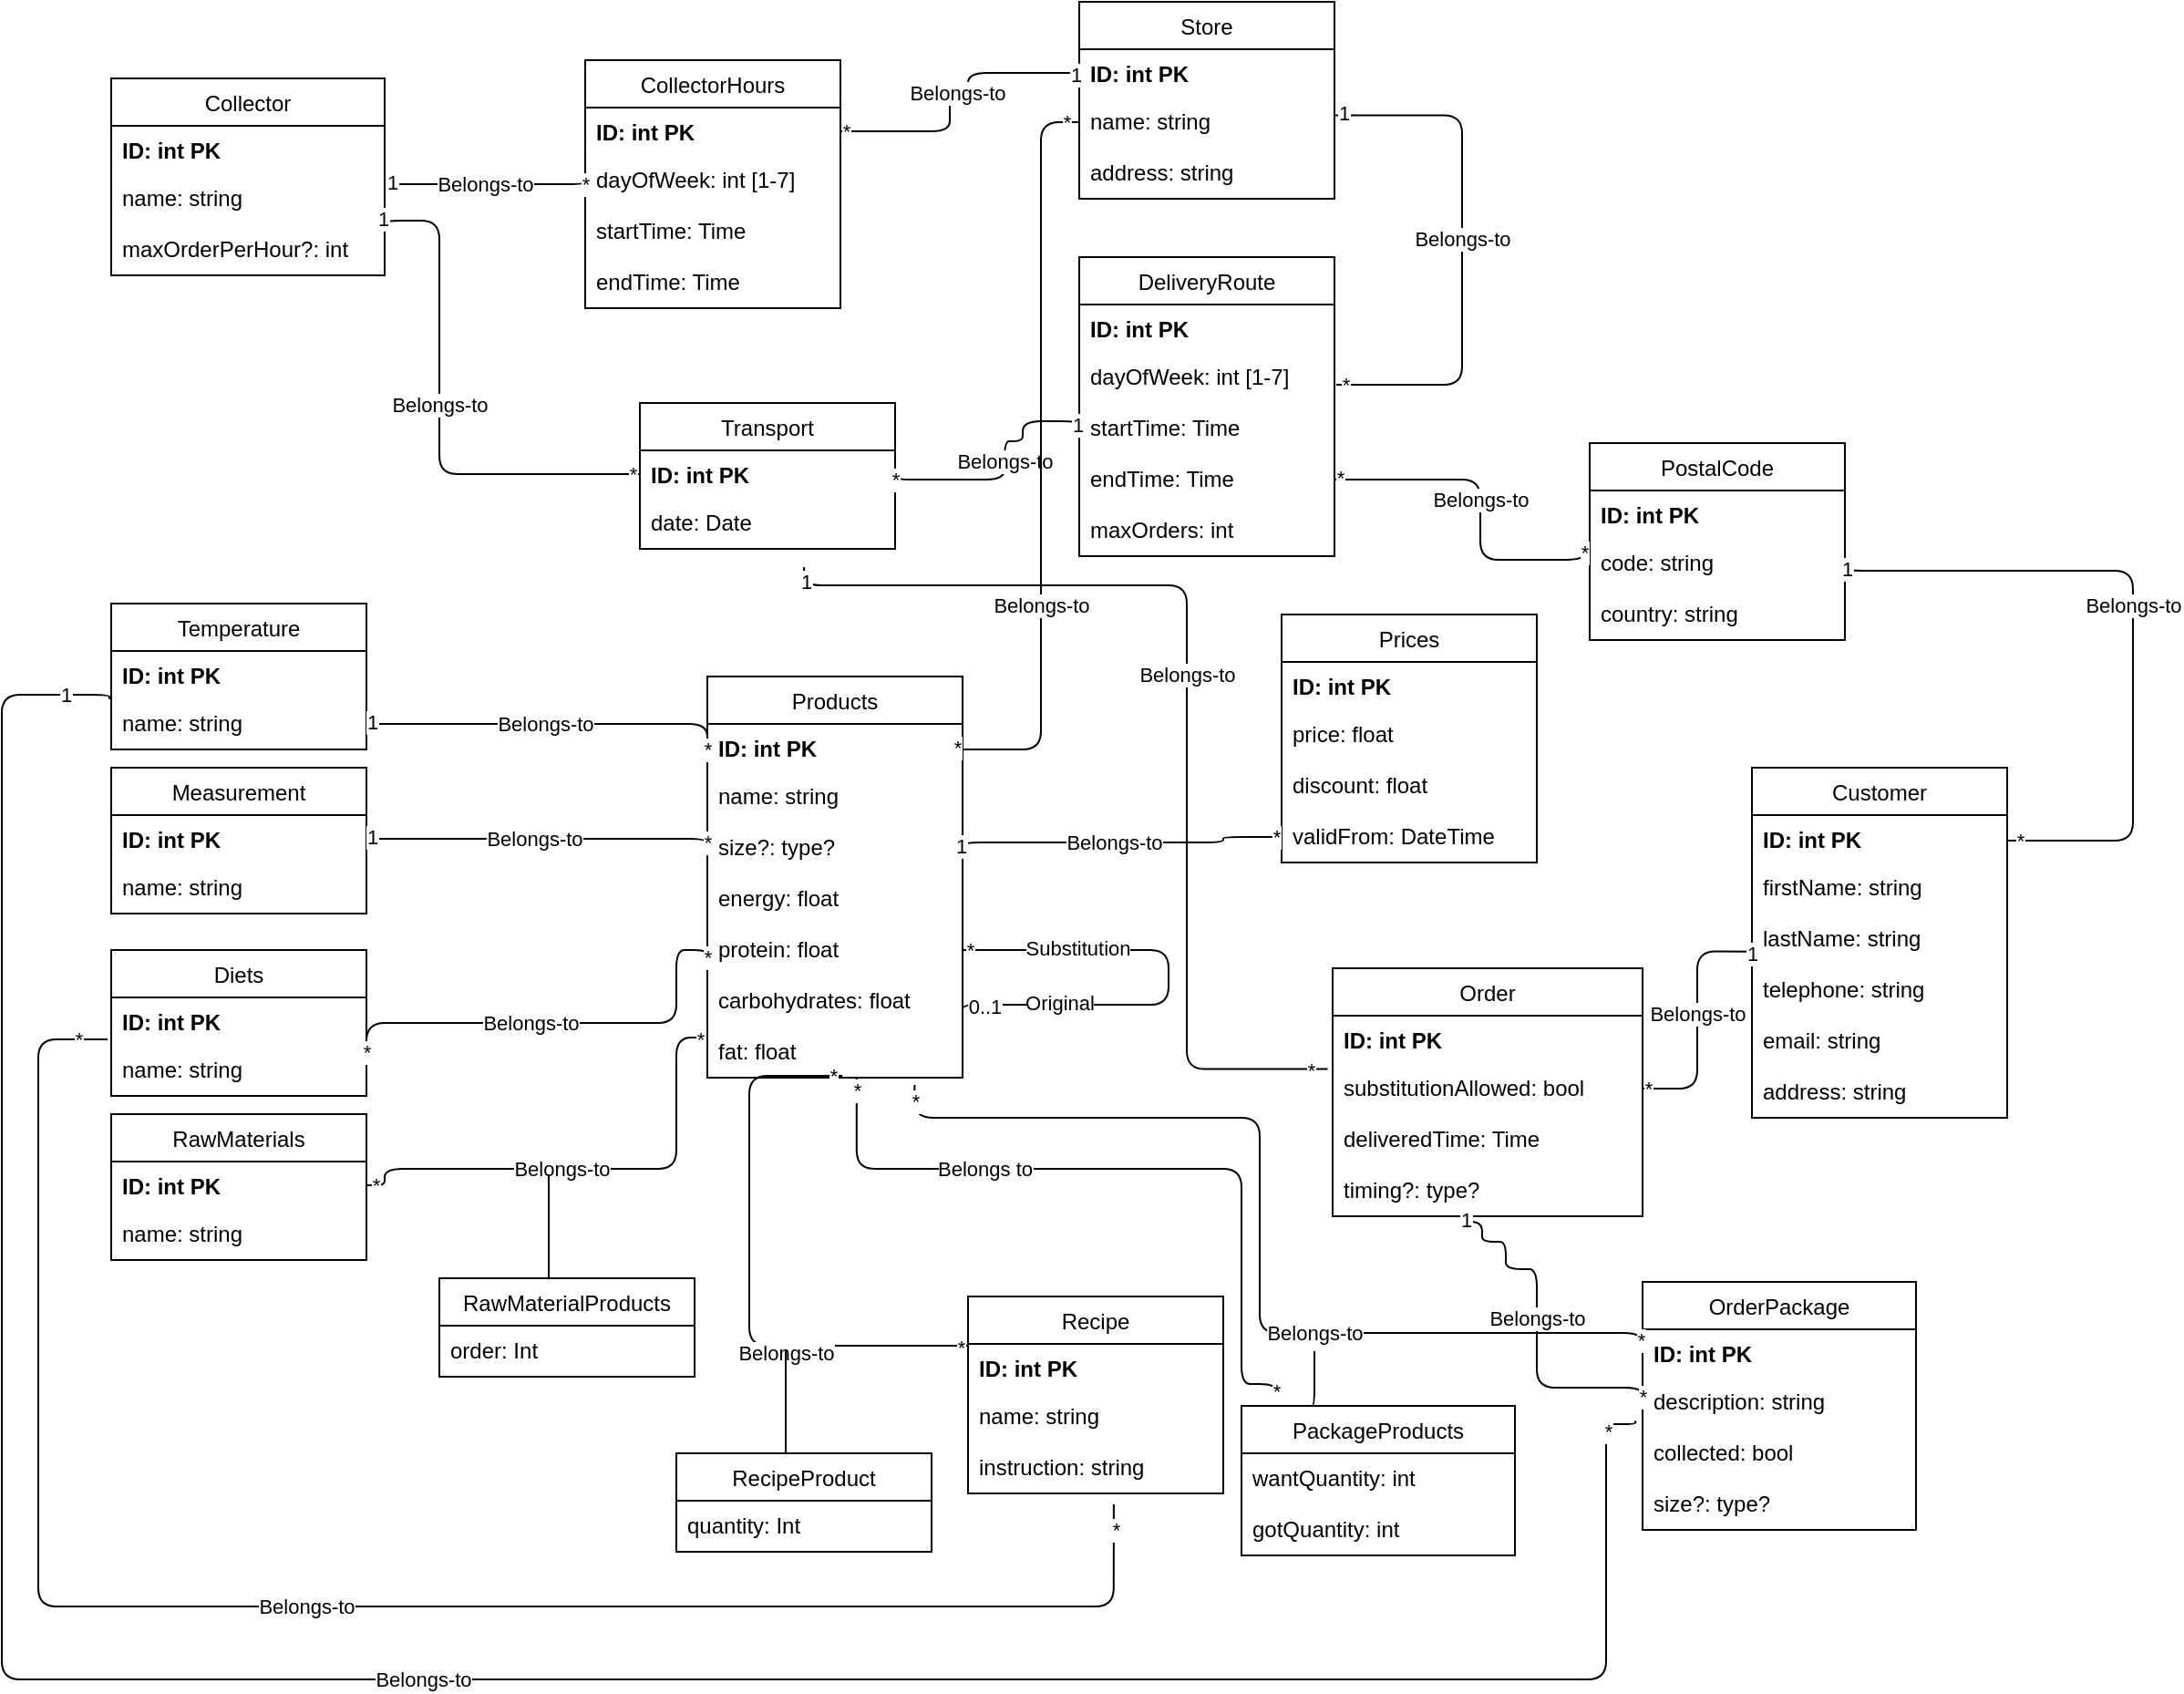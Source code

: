 <mxfile version="14.4.9" type="github">
  <diagram name="Page-1" id="c4acf3e9-155e-7222-9cf6-157b1a14988f">
    <mxGraphModel dx="1590" dy="804" grid="1" gridSize="10" guides="1" tooltips="1" connect="1" arrows="1" fold="1" page="1" pageScale="1" pageWidth="850" pageHeight="1100" background="#ffffff" math="0" shadow="0">
      <root>
        <mxCell id="0" />
        <mxCell id="1" parent="0" />
        <mxCell id="CEjb-kwAFe80SzSRYqjY-2" value="Store" style="swimlane;fontStyle=0;childLayout=stackLayout;horizontal=1;startSize=26;fillColor=none;horizontalStack=0;resizeParent=1;resizeParentMax=0;resizeLast=0;collapsible=1;marginBottom=0;" parent="1" vertex="1">
          <mxGeometry x="611" y="400" width="140" height="108" as="geometry" />
        </mxCell>
        <mxCell id="CEjb-kwAFe80SzSRYqjY-3" value="ID: int PK" style="text;strokeColor=none;fillColor=none;align=left;verticalAlign=top;spacingLeft=4;spacingRight=4;overflow=hidden;rotatable=0;points=[[0,0.5],[1,0.5]];portConstraint=eastwest;fontStyle=1" parent="CEjb-kwAFe80SzSRYqjY-2" vertex="1">
          <mxGeometry y="26" width="140" height="26" as="geometry" />
        </mxCell>
        <mxCell id="CEjb-kwAFe80SzSRYqjY-5" value="name: string" style="text;strokeColor=none;fillColor=none;align=left;verticalAlign=top;spacingLeft=4;spacingRight=4;overflow=hidden;rotatable=0;points=[[0,0.5],[1,0.5]];portConstraint=eastwest;" parent="CEjb-kwAFe80SzSRYqjY-2" vertex="1">
          <mxGeometry y="52" width="140" height="28" as="geometry" />
        </mxCell>
        <mxCell id="CEjb-kwAFe80SzSRYqjY-7" value="address: string" style="text;strokeColor=none;fillColor=none;align=left;verticalAlign=top;spacingLeft=4;spacingRight=4;overflow=hidden;rotatable=0;points=[[0,0.5],[1,0.5]];portConstraint=eastwest;" parent="CEjb-kwAFe80SzSRYqjY-2" vertex="1">
          <mxGeometry y="80" width="140" height="28" as="geometry" />
        </mxCell>
        <mxCell id="CEjb-kwAFe80SzSRYqjY-8" value="DeliveryRoute" style="swimlane;fontStyle=0;childLayout=stackLayout;horizontal=1;startSize=26;fillColor=none;horizontalStack=0;resizeParent=1;resizeParentMax=0;resizeLast=0;collapsible=1;marginBottom=0;" parent="1" vertex="1">
          <mxGeometry x="611" y="540" width="140" height="164" as="geometry" />
        </mxCell>
        <mxCell id="CEjb-kwAFe80SzSRYqjY-9" value="ID: int PK" style="text;strokeColor=none;fillColor=none;align=left;verticalAlign=top;spacingLeft=4;spacingRight=4;overflow=hidden;rotatable=0;points=[[0,0.5],[1,0.5]];portConstraint=eastwest;fontStyle=1" parent="CEjb-kwAFe80SzSRYqjY-8" vertex="1">
          <mxGeometry y="26" width="140" height="26" as="geometry" />
        </mxCell>
        <mxCell id="CEjb-kwAFe80SzSRYqjY-10" value="dayOfWeek: int [1-7]" style="text;strokeColor=none;fillColor=none;align=left;verticalAlign=top;spacingLeft=4;spacingRight=4;overflow=hidden;rotatable=0;points=[[0,0.5],[1,0.5]];portConstraint=eastwest;" parent="CEjb-kwAFe80SzSRYqjY-8" vertex="1">
          <mxGeometry y="52" width="140" height="28" as="geometry" />
        </mxCell>
        <mxCell id="CEjb-kwAFe80SzSRYqjY-11" value="startTime: Time" style="text;strokeColor=none;fillColor=none;align=left;verticalAlign=top;spacingLeft=4;spacingRight=4;overflow=hidden;rotatable=0;points=[[0,0.5],[1,0.5]];portConstraint=eastwest;" parent="CEjb-kwAFe80SzSRYqjY-8" vertex="1">
          <mxGeometry y="80" width="140" height="28" as="geometry" />
        </mxCell>
        <mxCell id="CEjb-kwAFe80SzSRYqjY-12" value="endTime: Time" style="text;strokeColor=none;fillColor=none;align=left;verticalAlign=top;spacingLeft=4;spacingRight=4;overflow=hidden;rotatable=0;points=[[0,0.5],[1,0.5]];portConstraint=eastwest;" parent="CEjb-kwAFe80SzSRYqjY-8" vertex="1">
          <mxGeometry y="108" width="140" height="28" as="geometry" />
        </mxCell>
        <mxCell id="CEjb-kwAFe80SzSRYqjY-13" value="maxOrders: int" style="text;strokeColor=none;fillColor=none;align=left;verticalAlign=top;spacingLeft=4;spacingRight=4;overflow=hidden;rotatable=0;points=[[0,0.5],[1,0.5]];portConstraint=eastwest;" parent="CEjb-kwAFe80SzSRYqjY-8" vertex="1">
          <mxGeometry y="136" width="140" height="28" as="geometry" />
        </mxCell>
        <mxCell id="CEjb-kwAFe80SzSRYqjY-22" value="" style="endArrow=none;html=1;edgeStyle=orthogonalEdgeStyle;exitX=1.004;exitY=0.366;exitDx=0;exitDy=0;exitPerimeter=0;" parent="1" source="CEjb-kwAFe80SzSRYqjY-5" edge="1">
          <mxGeometry relative="1" as="geometry">
            <mxPoint x="661" y="590" as="sourcePoint" />
            <mxPoint x="752" y="610" as="targetPoint" />
            <Array as="points">
              <mxPoint x="821" y="462" />
              <mxPoint x="821" y="610" />
            </Array>
          </mxGeometry>
        </mxCell>
        <mxCell id="CEjb-kwAFe80SzSRYqjY-25" value="*" style="edgeLabel;html=1;align=center;verticalAlign=middle;resizable=0;points=[];" parent="CEjb-kwAFe80SzSRYqjY-22" vertex="1" connectable="0">
          <mxGeometry x="0.967" relative="1" as="geometry">
            <mxPoint as="offset" />
          </mxGeometry>
        </mxCell>
        <mxCell id="CEjb-kwAFe80SzSRYqjY-26" value="1" style="edgeLabel;html=1;align=center;verticalAlign=middle;resizable=0;points=[];" parent="CEjb-kwAFe80SzSRYqjY-22" vertex="1" connectable="0">
          <mxGeometry x="-0.973" y="1" relative="1" as="geometry">
            <mxPoint as="offset" />
          </mxGeometry>
        </mxCell>
        <mxCell id="CEjb-kwAFe80SzSRYqjY-27" value="Belongs-to" style="edgeLabel;html=1;align=center;verticalAlign=middle;resizable=0;points=[];" parent="CEjb-kwAFe80SzSRYqjY-22" vertex="1" connectable="0">
          <mxGeometry x="-0.043" relative="1" as="geometry">
            <mxPoint as="offset" />
          </mxGeometry>
        </mxCell>
        <mxCell id="CEjb-kwAFe80SzSRYqjY-40" value="PostalCode" style="swimlane;fontStyle=0;childLayout=stackLayout;horizontal=1;startSize=26;fillColor=none;horizontalStack=0;resizeParent=1;resizeParentMax=0;resizeLast=0;collapsible=1;marginBottom=0;" parent="1" vertex="1">
          <mxGeometry x="891" y="642" width="140" height="108" as="geometry" />
        </mxCell>
        <mxCell id="CEjb-kwAFe80SzSRYqjY-41" value="ID: int PK" style="text;strokeColor=none;fillColor=none;align=left;verticalAlign=top;spacingLeft=4;spacingRight=4;overflow=hidden;rotatable=0;points=[[0,0.5],[1,0.5]];portConstraint=eastwest;fontStyle=1" parent="CEjb-kwAFe80SzSRYqjY-40" vertex="1">
          <mxGeometry y="26" width="140" height="26" as="geometry" />
        </mxCell>
        <mxCell id="CEjb-kwAFe80SzSRYqjY-42" value="code: string" style="text;strokeColor=none;fillColor=none;align=left;verticalAlign=top;spacingLeft=4;spacingRight=4;overflow=hidden;rotatable=0;points=[[0,0.5],[1,0.5]];portConstraint=eastwest;" parent="CEjb-kwAFe80SzSRYqjY-40" vertex="1">
          <mxGeometry y="52" width="140" height="28" as="geometry" />
        </mxCell>
        <mxCell id="CEjb-kwAFe80SzSRYqjY-43" value="country: string" style="text;strokeColor=none;fillColor=none;align=left;verticalAlign=top;spacingLeft=4;spacingRight=4;overflow=hidden;rotatable=0;points=[[0,0.5],[1,0.5]];portConstraint=eastwest;" parent="CEjb-kwAFe80SzSRYqjY-40" vertex="1">
          <mxGeometry y="80" width="140" height="28" as="geometry" />
        </mxCell>
        <mxCell id="CEjb-kwAFe80SzSRYqjY-44" value="" style="endArrow=none;html=1;edgeStyle=orthogonalEdgeStyle;exitX=1;exitY=0.5;exitDx=0;exitDy=0;entryX=-0.02;entryY=0.155;entryDx=0;entryDy=0;entryPerimeter=0;" parent="1" source="CEjb-kwAFe80SzSRYqjY-12" target="CEjb-kwAFe80SzSRYqjY-42" edge="1">
          <mxGeometry relative="1" as="geometry">
            <mxPoint x="761.56" y="472.248" as="sourcePoint" />
            <mxPoint x="762" y="620" as="targetPoint" />
            <Array as="points">
              <mxPoint x="831" y="662" />
              <mxPoint x="831" y="706" />
            </Array>
          </mxGeometry>
        </mxCell>
        <mxCell id="CEjb-kwAFe80SzSRYqjY-45" value="*" style="edgeLabel;html=1;align=center;verticalAlign=middle;resizable=0;points=[];" parent="CEjb-kwAFe80SzSRYqjY-44" vertex="1" connectable="0">
          <mxGeometry x="0.967" relative="1" as="geometry">
            <mxPoint as="offset" />
          </mxGeometry>
        </mxCell>
        <mxCell id="CEjb-kwAFe80SzSRYqjY-46" value="*" style="edgeLabel;html=1;align=center;verticalAlign=middle;resizable=0;points=[];" parent="CEjb-kwAFe80SzSRYqjY-44" vertex="1" connectable="0">
          <mxGeometry x="-0.973" y="1" relative="1" as="geometry">
            <mxPoint as="offset" />
          </mxGeometry>
        </mxCell>
        <mxCell id="CEjb-kwAFe80SzSRYqjY-47" value="Belongs-to" style="edgeLabel;html=1;align=center;verticalAlign=middle;resizable=0;points=[];" parent="CEjb-kwAFe80SzSRYqjY-44" vertex="1" connectable="0">
          <mxGeometry x="-0.043" relative="1" as="geometry">
            <mxPoint as="offset" />
          </mxGeometry>
        </mxCell>
        <mxCell id="CEjb-kwAFe80SzSRYqjY-50" value="Collector" style="swimlane;fontStyle=0;childLayout=stackLayout;horizontal=1;startSize=26;fillColor=none;horizontalStack=0;resizeParent=1;resizeParentMax=0;resizeLast=0;collapsible=1;marginBottom=0;" parent="1" vertex="1">
          <mxGeometry x="80" y="442" width="150" height="108" as="geometry" />
        </mxCell>
        <mxCell id="CEjb-kwAFe80SzSRYqjY-51" value="ID: int PK" style="text;strokeColor=none;fillColor=none;align=left;verticalAlign=top;spacingLeft=4;spacingRight=4;overflow=hidden;rotatable=0;points=[[0,0.5],[1,0.5]];portConstraint=eastwest;fontStyle=1" parent="CEjb-kwAFe80SzSRYqjY-50" vertex="1">
          <mxGeometry y="26" width="150" height="26" as="geometry" />
        </mxCell>
        <mxCell id="CEjb-kwAFe80SzSRYqjY-52" value="name: string" style="text;strokeColor=none;fillColor=none;align=left;verticalAlign=top;spacingLeft=4;spacingRight=4;overflow=hidden;rotatable=0;points=[[0,0.5],[1,0.5]];portConstraint=eastwest;" parent="CEjb-kwAFe80SzSRYqjY-50" vertex="1">
          <mxGeometry y="52" width="150" height="28" as="geometry" />
        </mxCell>
        <mxCell id="CEjb-kwAFe80SzSRYqjY-53" value="maxOrderPerHour?: int" style="text;strokeColor=none;fillColor=none;align=left;verticalAlign=top;spacingLeft=4;spacingRight=4;overflow=hidden;rotatable=0;points=[[0,0.5],[1,0.5]];portConstraint=eastwest;" parent="CEjb-kwAFe80SzSRYqjY-50" vertex="1">
          <mxGeometry y="80" width="150" height="28" as="geometry" />
        </mxCell>
        <mxCell id="CEjb-kwAFe80SzSRYqjY-54" value="CollectorHours" style="swimlane;fontStyle=0;childLayout=stackLayout;horizontal=1;startSize=26;fillColor=none;horizontalStack=0;resizeParent=1;resizeParentMax=0;resizeLast=0;collapsible=1;marginBottom=0;" parent="1" vertex="1">
          <mxGeometry x="340" y="432" width="140" height="136" as="geometry" />
        </mxCell>
        <mxCell id="CEjb-kwAFe80SzSRYqjY-55" value="ID: int PK" style="text;strokeColor=none;fillColor=none;align=left;verticalAlign=top;spacingLeft=4;spacingRight=4;overflow=hidden;rotatable=0;points=[[0,0.5],[1,0.5]];portConstraint=eastwest;fontStyle=1" parent="CEjb-kwAFe80SzSRYqjY-54" vertex="1">
          <mxGeometry y="26" width="140" height="26" as="geometry" />
        </mxCell>
        <mxCell id="CEjb-kwAFe80SzSRYqjY-56" value="dayOfWeek: int [1-7]" style="text;strokeColor=none;fillColor=none;align=left;verticalAlign=top;spacingLeft=4;spacingRight=4;overflow=hidden;rotatable=0;points=[[0,0.5],[1,0.5]];portConstraint=eastwest;" parent="CEjb-kwAFe80SzSRYqjY-54" vertex="1">
          <mxGeometry y="52" width="140" height="28" as="geometry" />
        </mxCell>
        <mxCell id="CEjb-kwAFe80SzSRYqjY-58" value="startTime: Time" style="text;strokeColor=none;fillColor=none;align=left;verticalAlign=top;spacingLeft=4;spacingRight=4;overflow=hidden;rotatable=0;points=[[0,0.5],[1,0.5]];portConstraint=eastwest;" parent="CEjb-kwAFe80SzSRYqjY-54" vertex="1">
          <mxGeometry y="80" width="140" height="28" as="geometry" />
        </mxCell>
        <mxCell id="CEjb-kwAFe80SzSRYqjY-57" value="endTime: Time" style="text;strokeColor=none;fillColor=none;align=left;verticalAlign=top;spacingLeft=4;spacingRight=4;overflow=hidden;rotatable=0;points=[[0,0.5],[1,0.5]];portConstraint=eastwest;" parent="CEjb-kwAFe80SzSRYqjY-54" vertex="1">
          <mxGeometry y="108" width="140" height="28" as="geometry" />
        </mxCell>
        <mxCell id="CEjb-kwAFe80SzSRYqjY-59" value="" style="endArrow=none;html=1;edgeStyle=orthogonalEdgeStyle;entryX=0;entryY=0.5;entryDx=0;entryDy=0;" parent="1" target="CEjb-kwAFe80SzSRYqjY-56" edge="1">
          <mxGeometry relative="1" as="geometry">
            <mxPoint x="232" y="500" as="sourcePoint" />
            <mxPoint x="240.44" y="687.79" as="targetPoint" />
            <Array as="points">
              <mxPoint x="340" y="500" />
            </Array>
          </mxGeometry>
        </mxCell>
        <mxCell id="CEjb-kwAFe80SzSRYqjY-60" value="*" style="edgeLabel;html=1;align=center;verticalAlign=middle;resizable=0;points=[];" parent="CEjb-kwAFe80SzSRYqjY-59" vertex="1" connectable="0">
          <mxGeometry x="0.967" relative="1" as="geometry">
            <mxPoint as="offset" />
          </mxGeometry>
        </mxCell>
        <mxCell id="CEjb-kwAFe80SzSRYqjY-61" value="1" style="edgeLabel;html=1;align=center;verticalAlign=middle;resizable=0;points=[];" parent="CEjb-kwAFe80SzSRYqjY-59" vertex="1" connectable="0">
          <mxGeometry x="-0.973" y="1" relative="1" as="geometry">
            <mxPoint as="offset" />
          </mxGeometry>
        </mxCell>
        <mxCell id="CEjb-kwAFe80SzSRYqjY-62" value="Belongs-to" style="edgeLabel;html=1;align=center;verticalAlign=middle;resizable=0;points=[];" parent="CEjb-kwAFe80SzSRYqjY-59" vertex="1" connectable="0">
          <mxGeometry x="-0.043" relative="1" as="geometry">
            <mxPoint as="offset" />
          </mxGeometry>
        </mxCell>
        <mxCell id="CEjb-kwAFe80SzSRYqjY-63" value="" style="endArrow=none;html=1;edgeStyle=orthogonalEdgeStyle;exitX=0;exitY=0.5;exitDx=0;exitDy=0;entryX=1;entryY=0.5;entryDx=0;entryDy=0;" parent="1" source="CEjb-kwAFe80SzSRYqjY-3" target="CEjb-kwAFe80SzSRYqjY-55" edge="1">
          <mxGeometry relative="1" as="geometry">
            <mxPoint x="192" y="422" as="sourcePoint" />
            <mxPoint x="490" y="471" as="targetPoint" />
            <Array as="points">
              <mxPoint x="550" y="439" />
              <mxPoint x="550" y="450" />
              <mxPoint x="540" y="450" />
              <mxPoint x="540" y="471" />
            </Array>
          </mxGeometry>
        </mxCell>
        <mxCell id="CEjb-kwAFe80SzSRYqjY-64" value="*" style="edgeLabel;html=1;align=center;verticalAlign=middle;resizable=0;points=[];" parent="CEjb-kwAFe80SzSRYqjY-63" vertex="1" connectable="0">
          <mxGeometry x="0.967" relative="1" as="geometry">
            <mxPoint as="offset" />
          </mxGeometry>
        </mxCell>
        <mxCell id="CEjb-kwAFe80SzSRYqjY-65" value="1" style="edgeLabel;html=1;align=center;verticalAlign=middle;resizable=0;points=[];" parent="CEjb-kwAFe80SzSRYqjY-63" vertex="1" connectable="0">
          <mxGeometry x="-0.973" y="1" relative="1" as="geometry">
            <mxPoint as="offset" />
          </mxGeometry>
        </mxCell>
        <mxCell id="CEjb-kwAFe80SzSRYqjY-66" value="Belongs-to" style="edgeLabel;html=1;align=center;verticalAlign=middle;resizable=0;points=[];" parent="CEjb-kwAFe80SzSRYqjY-63" vertex="1" connectable="0">
          <mxGeometry x="-0.043" relative="1" as="geometry">
            <mxPoint as="offset" />
          </mxGeometry>
        </mxCell>
        <mxCell id="CEjb-kwAFe80SzSRYqjY-67" value="Transport" style="swimlane;fontStyle=0;childLayout=stackLayout;horizontal=1;startSize=26;fillColor=none;horizontalStack=0;resizeParent=1;resizeParentMax=0;resizeLast=0;collapsible=1;marginBottom=0;" parent="1" vertex="1">
          <mxGeometry x="370" y="620" width="140" height="80" as="geometry" />
        </mxCell>
        <mxCell id="CEjb-kwAFe80SzSRYqjY-68" value="ID: int PK" style="text;strokeColor=none;fillColor=none;align=left;verticalAlign=top;spacingLeft=4;spacingRight=4;overflow=hidden;rotatable=0;points=[[0,0.5],[1,0.5]];portConstraint=eastwest;fontStyle=1" parent="CEjb-kwAFe80SzSRYqjY-67" vertex="1">
          <mxGeometry y="26" width="140" height="26" as="geometry" />
        </mxCell>
        <mxCell id="CEjb-kwAFe80SzSRYqjY-69" value="date: Date" style="text;strokeColor=none;fillColor=none;align=left;verticalAlign=top;spacingLeft=4;spacingRight=4;overflow=hidden;rotatable=0;points=[[0,0.5],[1,0.5]];portConstraint=eastwest;" parent="CEjb-kwAFe80SzSRYqjY-67" vertex="1">
          <mxGeometry y="52" width="140" height="28" as="geometry" />
        </mxCell>
        <mxCell id="CEjb-kwAFe80SzSRYqjY-71" value="" style="endArrow=none;html=1;edgeStyle=orthogonalEdgeStyle;entryX=0;entryY=0.5;entryDx=0;entryDy=0;exitX=0.994;exitY=0.077;exitDx=0;exitDy=0;exitPerimeter=0;" parent="1" source="CEjb-kwAFe80SzSRYqjY-53" target="CEjb-kwAFe80SzSRYqjY-68" edge="1">
          <mxGeometry relative="1" as="geometry">
            <mxPoint x="242" y="510" as="sourcePoint" />
            <mxPoint x="350" y="508" as="targetPoint" />
            <Array as="points">
              <mxPoint x="229" y="520" />
              <mxPoint x="260" y="520" />
              <mxPoint x="260" y="659" />
            </Array>
          </mxGeometry>
        </mxCell>
        <mxCell id="CEjb-kwAFe80SzSRYqjY-72" value="*" style="edgeLabel;html=1;align=center;verticalAlign=middle;resizable=0;points=[];" parent="CEjb-kwAFe80SzSRYqjY-71" vertex="1" connectable="0">
          <mxGeometry x="0.967" relative="1" as="geometry">
            <mxPoint as="offset" />
          </mxGeometry>
        </mxCell>
        <mxCell id="CEjb-kwAFe80SzSRYqjY-73" value="1" style="edgeLabel;html=1;align=center;verticalAlign=middle;resizable=0;points=[];" parent="CEjb-kwAFe80SzSRYqjY-71" vertex="1" connectable="0">
          <mxGeometry x="-0.973" y="1" relative="1" as="geometry">
            <mxPoint as="offset" />
          </mxGeometry>
        </mxCell>
        <mxCell id="CEjb-kwAFe80SzSRYqjY-74" value="Belongs-to" style="edgeLabel;html=1;align=center;verticalAlign=middle;resizable=0;points=[];" parent="CEjb-kwAFe80SzSRYqjY-71" vertex="1" connectable="0">
          <mxGeometry x="-0.043" relative="1" as="geometry">
            <mxPoint as="offset" />
          </mxGeometry>
        </mxCell>
        <mxCell id="CEjb-kwAFe80SzSRYqjY-75" value="" style="endArrow=none;html=1;edgeStyle=orthogonalEdgeStyle;exitX=0;exitY=0.5;exitDx=0;exitDy=0;entryX=1;entryY=0.5;entryDx=0;entryDy=0;" parent="1" source="CEjb-kwAFe80SzSRYqjY-11" target="CEjb-kwAFe80SzSRYqjY-68" edge="1">
          <mxGeometry relative="1" as="geometry">
            <mxPoint x="641" y="630" as="sourcePoint" />
            <mxPoint x="510" y="662" as="targetPoint" />
            <Array as="points">
              <mxPoint x="611" y="630" />
              <mxPoint x="580" y="630" />
              <mxPoint x="580" y="641" />
              <mxPoint x="570" y="641" />
              <mxPoint x="570" y="662" />
              <mxPoint x="510" y="662" />
            </Array>
          </mxGeometry>
        </mxCell>
        <mxCell id="CEjb-kwAFe80SzSRYqjY-76" value="*" style="edgeLabel;html=1;align=center;verticalAlign=middle;resizable=0;points=[];" parent="CEjb-kwAFe80SzSRYqjY-75" vertex="1" connectable="0">
          <mxGeometry x="0.967" relative="1" as="geometry">
            <mxPoint as="offset" />
          </mxGeometry>
        </mxCell>
        <mxCell id="CEjb-kwAFe80SzSRYqjY-77" value="1" style="edgeLabel;html=1;align=center;verticalAlign=middle;resizable=0;points=[];" parent="CEjb-kwAFe80SzSRYqjY-75" vertex="1" connectable="0">
          <mxGeometry x="-0.973" y="1" relative="1" as="geometry">
            <mxPoint as="offset" />
          </mxGeometry>
        </mxCell>
        <mxCell id="CEjb-kwAFe80SzSRYqjY-78" value="Belongs-to" style="edgeLabel;html=1;align=center;verticalAlign=middle;resizable=0;points=[];" parent="CEjb-kwAFe80SzSRYqjY-75" vertex="1" connectable="0">
          <mxGeometry x="-0.043" relative="1" as="geometry">
            <mxPoint as="offset" />
          </mxGeometry>
        </mxCell>
        <mxCell id="CEjb-kwAFe80SzSRYqjY-79" value="Products" style="swimlane;fontStyle=0;childLayout=stackLayout;horizontal=1;startSize=26;fillColor=none;horizontalStack=0;resizeParent=1;resizeParentMax=0;resizeLast=0;collapsible=1;marginBottom=0;" parent="1" vertex="1">
          <mxGeometry x="407" y="770" width="140" height="220" as="geometry" />
        </mxCell>
        <mxCell id="CEjb-kwAFe80SzSRYqjY-80" value="ID: int PK" style="text;strokeColor=none;fillColor=none;align=left;verticalAlign=top;spacingLeft=4;spacingRight=4;overflow=hidden;rotatable=0;points=[[0,0.5],[1,0.5]];portConstraint=eastwest;fontStyle=1" parent="CEjb-kwAFe80SzSRYqjY-79" vertex="1">
          <mxGeometry y="26" width="140" height="26" as="geometry" />
        </mxCell>
        <mxCell id="CEjb-kwAFe80SzSRYqjY-81" value="name: string" style="text;strokeColor=none;fillColor=none;align=left;verticalAlign=top;spacingLeft=4;spacingRight=4;overflow=hidden;rotatable=0;points=[[0,0.5],[1,0.5]];portConstraint=eastwest;" parent="CEjb-kwAFe80SzSRYqjY-79" vertex="1">
          <mxGeometry y="52" width="140" height="28" as="geometry" />
        </mxCell>
        <mxCell id="CEjb-kwAFe80SzSRYqjY-82" value="size?: type?" style="text;strokeColor=none;fillColor=none;align=left;verticalAlign=top;spacingLeft=4;spacingRight=4;overflow=hidden;rotatable=0;points=[[0,0.5],[1,0.5]];portConstraint=eastwest;" parent="CEjb-kwAFe80SzSRYqjY-79" vertex="1">
          <mxGeometry y="80" width="140" height="28" as="geometry" />
        </mxCell>
        <mxCell id="CEjb-kwAFe80SzSRYqjY-83" value="energy: float" style="text;strokeColor=none;fillColor=none;align=left;verticalAlign=top;spacingLeft=4;spacingRight=4;overflow=hidden;rotatable=0;points=[[0,0.5],[1,0.5]];portConstraint=eastwest;" parent="CEjb-kwAFe80SzSRYqjY-79" vertex="1">
          <mxGeometry y="108" width="140" height="28" as="geometry" />
        </mxCell>
        <mxCell id="CEjb-kwAFe80SzSRYqjY-84" value="protein: float" style="text;strokeColor=none;fillColor=none;align=left;verticalAlign=top;spacingLeft=4;spacingRight=4;overflow=hidden;rotatable=0;points=[[0,0.5],[1,0.5]];portConstraint=eastwest;" parent="CEjb-kwAFe80SzSRYqjY-79" vertex="1">
          <mxGeometry y="136" width="140" height="28" as="geometry" />
        </mxCell>
        <mxCell id="CEjb-kwAFe80SzSRYqjY-86" value="carbohydrates: float" style="text;strokeColor=none;fillColor=none;align=left;verticalAlign=top;spacingLeft=4;spacingRight=4;overflow=hidden;rotatable=0;points=[[0,0.5],[1,0.5]];portConstraint=eastwest;" parent="CEjb-kwAFe80SzSRYqjY-79" vertex="1">
          <mxGeometry y="164" width="140" height="28" as="geometry" />
        </mxCell>
        <mxCell id="CEjb-kwAFe80SzSRYqjY-85" value="fat: float" style="text;strokeColor=none;fillColor=none;align=left;verticalAlign=top;spacingLeft=4;spacingRight=4;overflow=hidden;rotatable=0;points=[[0,0.5],[1,0.5]];portConstraint=eastwest;" parent="CEjb-kwAFe80SzSRYqjY-79" vertex="1">
          <mxGeometry y="192" width="140" height="28" as="geometry" />
        </mxCell>
        <mxCell id="CEjb-kwAFe80SzSRYqjY-95" value="Temperature" style="swimlane;fontStyle=0;childLayout=stackLayout;horizontal=1;startSize=26;fillColor=none;horizontalStack=0;resizeParent=1;resizeParentMax=0;resizeLast=0;collapsible=1;marginBottom=0;" parent="1" vertex="1">
          <mxGeometry x="80" y="730" width="140" height="80" as="geometry" />
        </mxCell>
        <mxCell id="CEjb-kwAFe80SzSRYqjY-96" value="ID: int PK" style="text;strokeColor=none;fillColor=none;align=left;verticalAlign=top;spacingLeft=4;spacingRight=4;overflow=hidden;rotatable=0;points=[[0,0.5],[1,0.5]];portConstraint=eastwest;fontStyle=1" parent="CEjb-kwAFe80SzSRYqjY-95" vertex="1">
          <mxGeometry y="26" width="140" height="26" as="geometry" />
        </mxCell>
        <mxCell id="CEjb-kwAFe80SzSRYqjY-97" value="name: string" style="text;strokeColor=none;fillColor=none;align=left;verticalAlign=top;spacingLeft=4;spacingRight=4;overflow=hidden;rotatable=0;points=[[0,0.5],[1,0.5]];portConstraint=eastwest;" parent="CEjb-kwAFe80SzSRYqjY-95" vertex="1">
          <mxGeometry y="52" width="140" height="28" as="geometry" />
        </mxCell>
        <mxCell id="CEjb-kwAFe80SzSRYqjY-99" value="Measurement" style="swimlane;fontStyle=0;childLayout=stackLayout;horizontal=1;startSize=26;fillColor=none;horizontalStack=0;resizeParent=1;resizeParentMax=0;resizeLast=0;collapsible=1;marginBottom=0;" parent="1" vertex="1">
          <mxGeometry x="80" y="820" width="140" height="80" as="geometry" />
        </mxCell>
        <mxCell id="CEjb-kwAFe80SzSRYqjY-100" value="ID: int PK" style="text;strokeColor=none;fillColor=none;align=left;verticalAlign=top;spacingLeft=4;spacingRight=4;overflow=hidden;rotatable=0;points=[[0,0.5],[1,0.5]];portConstraint=eastwest;fontStyle=1" parent="CEjb-kwAFe80SzSRYqjY-99" vertex="1">
          <mxGeometry y="26" width="140" height="26" as="geometry" />
        </mxCell>
        <mxCell id="CEjb-kwAFe80SzSRYqjY-101" value="name: string" style="text;strokeColor=none;fillColor=none;align=left;verticalAlign=top;spacingLeft=4;spacingRight=4;overflow=hidden;rotatable=0;points=[[0,0.5],[1,0.5]];portConstraint=eastwest;" parent="CEjb-kwAFe80SzSRYqjY-99" vertex="1">
          <mxGeometry y="52" width="140" height="28" as="geometry" />
        </mxCell>
        <mxCell id="CEjb-kwAFe80SzSRYqjY-102" value="Diets" style="swimlane;fontStyle=0;childLayout=stackLayout;horizontal=1;startSize=26;fillColor=none;horizontalStack=0;resizeParent=1;resizeParentMax=0;resizeLast=0;collapsible=1;marginBottom=0;" parent="1" vertex="1">
          <mxGeometry x="80" y="920" width="140" height="80" as="geometry" />
        </mxCell>
        <mxCell id="CEjb-kwAFe80SzSRYqjY-103" value="ID: int PK" style="text;strokeColor=none;fillColor=none;align=left;verticalAlign=top;spacingLeft=4;spacingRight=4;overflow=hidden;rotatable=0;points=[[0,0.5],[1,0.5]];portConstraint=eastwest;fontStyle=1" parent="CEjb-kwAFe80SzSRYqjY-102" vertex="1">
          <mxGeometry y="26" width="140" height="26" as="geometry" />
        </mxCell>
        <mxCell id="CEjb-kwAFe80SzSRYqjY-104" value="name: string" style="text;strokeColor=none;fillColor=none;align=left;verticalAlign=top;spacingLeft=4;spacingRight=4;overflow=hidden;rotatable=0;points=[[0,0.5],[1,0.5]];portConstraint=eastwest;" parent="CEjb-kwAFe80SzSRYqjY-102" vertex="1">
          <mxGeometry y="52" width="140" height="28" as="geometry" />
        </mxCell>
        <mxCell id="CEjb-kwAFe80SzSRYqjY-105" value="RawMaterials" style="swimlane;fontStyle=0;childLayout=stackLayout;horizontal=1;startSize=26;fillColor=none;horizontalStack=0;resizeParent=1;resizeParentMax=0;resizeLast=0;collapsible=1;marginBottom=0;" parent="1" vertex="1">
          <mxGeometry x="80" y="1010" width="140" height="80" as="geometry" />
        </mxCell>
        <mxCell id="CEjb-kwAFe80SzSRYqjY-106" value="ID: int PK" style="text;strokeColor=none;fillColor=none;align=left;verticalAlign=top;spacingLeft=4;spacingRight=4;overflow=hidden;rotatable=0;points=[[0,0.5],[1,0.5]];portConstraint=eastwest;fontStyle=1" parent="CEjb-kwAFe80SzSRYqjY-105" vertex="1">
          <mxGeometry y="26" width="140" height="26" as="geometry" />
        </mxCell>
        <mxCell id="CEjb-kwAFe80SzSRYqjY-107" value="name: string" style="text;strokeColor=none;fillColor=none;align=left;verticalAlign=top;spacingLeft=4;spacingRight=4;overflow=hidden;rotatable=0;points=[[0,0.5],[1,0.5]];portConstraint=eastwest;" parent="CEjb-kwAFe80SzSRYqjY-105" vertex="1">
          <mxGeometry y="52" width="140" height="28" as="geometry" />
        </mxCell>
        <mxCell id="CEjb-kwAFe80SzSRYqjY-111" value="" style="endArrow=none;html=1;edgeStyle=orthogonalEdgeStyle;entryX=0;entryY=0.5;entryDx=0;entryDy=0;exitX=1;exitY=0.5;exitDx=0;exitDy=0;" parent="1" source="CEjb-kwAFe80SzSRYqjY-100" target="CEjb-kwAFe80SzSRYqjY-82" edge="1">
          <mxGeometry relative="1" as="geometry">
            <mxPoint x="270.02" y="785.156" as="sourcePoint" />
            <mxPoint x="410.86" y="920" as="targetPoint" />
            <Array as="points">
              <mxPoint x="407" y="859" />
            </Array>
          </mxGeometry>
        </mxCell>
        <mxCell id="CEjb-kwAFe80SzSRYqjY-112" value="*" style="edgeLabel;html=1;align=center;verticalAlign=middle;resizable=0;points=[];" parent="CEjb-kwAFe80SzSRYqjY-111" vertex="1" connectable="0">
          <mxGeometry x="0.967" relative="1" as="geometry">
            <mxPoint as="offset" />
          </mxGeometry>
        </mxCell>
        <mxCell id="CEjb-kwAFe80SzSRYqjY-113" value="1" style="edgeLabel;html=1;align=center;verticalAlign=middle;resizable=0;points=[];" parent="CEjb-kwAFe80SzSRYqjY-111" vertex="1" connectable="0">
          <mxGeometry x="-0.973" y="1" relative="1" as="geometry">
            <mxPoint as="offset" />
          </mxGeometry>
        </mxCell>
        <mxCell id="CEjb-kwAFe80SzSRYqjY-114" value="Belongs-to" style="edgeLabel;html=1;align=center;verticalAlign=middle;resizable=0;points=[];" parent="CEjb-kwAFe80SzSRYqjY-111" vertex="1" connectable="0">
          <mxGeometry x="-0.043" relative="1" as="geometry">
            <mxPoint as="offset" />
          </mxGeometry>
        </mxCell>
        <mxCell id="CEjb-kwAFe80SzSRYqjY-115" value="" style="endArrow=none;html=1;edgeStyle=orthogonalEdgeStyle;exitX=1;exitY=0.5;exitDx=0;exitDy=0;" parent="1" source="CEjb-kwAFe80SzSRYqjY-97" edge="1">
          <mxGeometry relative="1" as="geometry">
            <mxPoint x="220" y="805" as="sourcePoint" />
            <mxPoint x="410" y="810" as="targetPoint" />
            <Array as="points">
              <mxPoint x="407" y="796" />
              <mxPoint x="407" y="810" />
            </Array>
          </mxGeometry>
        </mxCell>
        <mxCell id="CEjb-kwAFe80SzSRYqjY-116" value="*" style="edgeLabel;html=1;align=center;verticalAlign=middle;resizable=0;points=[];" parent="CEjb-kwAFe80SzSRYqjY-115" vertex="1" connectable="0">
          <mxGeometry x="0.967" relative="1" as="geometry">
            <mxPoint as="offset" />
          </mxGeometry>
        </mxCell>
        <mxCell id="CEjb-kwAFe80SzSRYqjY-117" value="1" style="edgeLabel;html=1;align=center;verticalAlign=middle;resizable=0;points=[];" parent="CEjb-kwAFe80SzSRYqjY-115" vertex="1" connectable="0">
          <mxGeometry x="-0.973" y="1" relative="1" as="geometry">
            <mxPoint as="offset" />
          </mxGeometry>
        </mxCell>
        <mxCell id="CEjb-kwAFe80SzSRYqjY-118" value="Belongs-to" style="edgeLabel;html=1;align=center;verticalAlign=middle;resizable=0;points=[];" parent="CEjb-kwAFe80SzSRYqjY-115" vertex="1" connectable="0">
          <mxGeometry x="-0.043" relative="1" as="geometry">
            <mxPoint as="offset" />
          </mxGeometry>
        </mxCell>
        <mxCell id="CEjb-kwAFe80SzSRYqjY-119" value="" style="endArrow=none;html=1;edgeStyle=orthogonalEdgeStyle;entryX=0;entryY=0.5;entryDx=0;entryDy=0;exitX=1;exitY=0.5;exitDx=0;exitDy=0;" parent="1" source="CEjb-kwAFe80SzSRYqjY-80" target="CEjb-kwAFe80SzSRYqjY-5" edge="1">
          <mxGeometry relative="1" as="geometry">
            <mxPoint x="580" y="810" as="sourcePoint" />
            <mxPoint x="797.2" y="854.34" as="targetPoint" />
            <Array as="points">
              <mxPoint x="543" y="809" />
              <mxPoint x="543" y="810" />
              <mxPoint x="590" y="810" />
              <mxPoint x="590" y="466" />
            </Array>
          </mxGeometry>
        </mxCell>
        <mxCell id="CEjb-kwAFe80SzSRYqjY-120" value="*" style="edgeLabel;html=1;align=center;verticalAlign=middle;resizable=0;points=[];" parent="CEjb-kwAFe80SzSRYqjY-119" vertex="1" connectable="0">
          <mxGeometry x="0.967" relative="1" as="geometry">
            <mxPoint as="offset" />
          </mxGeometry>
        </mxCell>
        <mxCell id="CEjb-kwAFe80SzSRYqjY-121" value="*" style="edgeLabel;html=1;align=center;verticalAlign=middle;resizable=0;points=[];" parent="CEjb-kwAFe80SzSRYqjY-119" vertex="1" connectable="0">
          <mxGeometry x="-0.973" y="1" relative="1" as="geometry">
            <mxPoint as="offset" />
          </mxGeometry>
        </mxCell>
        <mxCell id="CEjb-kwAFe80SzSRYqjY-122" value="Belongs-to" style="edgeLabel;html=1;align=center;verticalAlign=middle;resizable=0;points=[];" parent="CEjb-kwAFe80SzSRYqjY-119" vertex="1" connectable="0">
          <mxGeometry x="-0.043" relative="1" as="geometry">
            <mxPoint y="68" as="offset" />
          </mxGeometry>
        </mxCell>
        <mxCell id="CEjb-kwAFe80SzSRYqjY-123" value="" style="endArrow=none;html=1;edgeStyle=orthogonalEdgeStyle;entryX=1;entryY=0.75;entryDx=0;entryDy=0;exitX=0.007;exitY=0.75;exitDx=0;exitDy=0;exitPerimeter=0;" parent="1" source="CEjb-kwAFe80SzSRYqjY-84" target="CEjb-kwAFe80SzSRYqjY-102" edge="1">
          <mxGeometry relative="1" as="geometry">
            <mxPoint x="557" y="819" as="sourcePoint" />
            <mxPoint x="621" y="476" as="targetPoint" />
            <Array as="points">
              <mxPoint x="408" y="920" />
              <mxPoint x="390" y="920" />
              <mxPoint x="390" y="960" />
              <mxPoint x="220" y="960" />
            </Array>
          </mxGeometry>
        </mxCell>
        <mxCell id="CEjb-kwAFe80SzSRYqjY-124" value="*" style="edgeLabel;html=1;align=center;verticalAlign=middle;resizable=0;points=[];" parent="CEjb-kwAFe80SzSRYqjY-123" vertex="1" connectable="0">
          <mxGeometry x="0.967" relative="1" as="geometry">
            <mxPoint as="offset" />
          </mxGeometry>
        </mxCell>
        <mxCell id="CEjb-kwAFe80SzSRYqjY-125" value="*" style="edgeLabel;html=1;align=center;verticalAlign=middle;resizable=0;points=[];" parent="CEjb-kwAFe80SzSRYqjY-123" vertex="1" connectable="0">
          <mxGeometry x="-0.973" y="1" relative="1" as="geometry">
            <mxPoint as="offset" />
          </mxGeometry>
        </mxCell>
        <mxCell id="CEjb-kwAFe80SzSRYqjY-126" value="Belongs-to" style="edgeLabel;html=1;align=center;verticalAlign=middle;resizable=0;points=[];" parent="CEjb-kwAFe80SzSRYqjY-123" vertex="1" connectable="0">
          <mxGeometry x="-0.043" relative="1" as="geometry">
            <mxPoint x="-23" as="offset" />
          </mxGeometry>
        </mxCell>
        <mxCell id="CEjb-kwAFe80SzSRYqjY-127" value="" style="endArrow=none;html=1;edgeStyle=orthogonalEdgeStyle;entryX=1;entryY=0.5;entryDx=0;entryDy=0;exitX=-0.007;exitY=0.214;exitDx=0;exitDy=0;exitPerimeter=0;" parent="1" source="CEjb-kwAFe80SzSRYqjY-85" target="CEjb-kwAFe80SzSRYqjY-106" edge="1">
          <mxGeometry relative="1" as="geometry">
            <mxPoint x="417.98" y="1007" as="sourcePoint" />
            <mxPoint x="230" y="1060" as="targetPoint" />
            <Array as="points">
              <mxPoint x="390" y="968" />
              <mxPoint x="390" y="1040" />
              <mxPoint x="230" y="1040" />
              <mxPoint x="230" y="1049" />
            </Array>
          </mxGeometry>
        </mxCell>
        <mxCell id="CEjb-kwAFe80SzSRYqjY-128" value="*" style="edgeLabel;html=1;align=center;verticalAlign=middle;resizable=0;points=[];" parent="CEjb-kwAFe80SzSRYqjY-127" vertex="1" connectable="0">
          <mxGeometry x="0.967" relative="1" as="geometry">
            <mxPoint as="offset" />
          </mxGeometry>
        </mxCell>
        <mxCell id="CEjb-kwAFe80SzSRYqjY-129" value="*" style="edgeLabel;html=1;align=center;verticalAlign=middle;resizable=0;points=[];" parent="CEjb-kwAFe80SzSRYqjY-127" vertex="1" connectable="0">
          <mxGeometry x="-0.973" y="1" relative="1" as="geometry">
            <mxPoint as="offset" />
          </mxGeometry>
        </mxCell>
        <mxCell id="CEjb-kwAFe80SzSRYqjY-130" value="Belongs-to" style="edgeLabel;html=1;align=center;verticalAlign=middle;resizable=0;points=[];" parent="CEjb-kwAFe80SzSRYqjY-127" vertex="1" connectable="0">
          <mxGeometry x="-0.043" relative="1" as="geometry">
            <mxPoint x="-23" as="offset" />
          </mxGeometry>
        </mxCell>
        <mxCell id="CEjb-kwAFe80SzSRYqjY-131" value="" style="endArrow=none;html=1;edgeStyle=orthogonalEdgeStyle;" parent="1" edge="1">
          <mxGeometry relative="1" as="geometry">
            <mxPoint x="320" y="1050" as="sourcePoint" />
            <mxPoint x="320" y="1100" as="targetPoint" />
            <Array as="points">
              <mxPoint x="320" y="1040" />
              <mxPoint x="320" y="1110" />
            </Array>
          </mxGeometry>
        </mxCell>
        <mxCell id="CEjb-kwAFe80SzSRYqjY-134" value="RawMaterialProducts" style="swimlane;fontStyle=0;childLayout=stackLayout;horizontal=1;startSize=26;fillColor=none;horizontalStack=0;resizeParent=1;resizeParentMax=0;resizeLast=0;collapsible=1;marginBottom=0;" parent="1" vertex="1">
          <mxGeometry x="260" y="1100" width="140" height="54" as="geometry" />
        </mxCell>
        <mxCell id="CEjb-kwAFe80SzSRYqjY-136" value="order: Int" style="text;strokeColor=none;fillColor=none;align=left;verticalAlign=top;spacingLeft=4;spacingRight=4;overflow=hidden;rotatable=0;points=[[0,0.5],[1,0.5]];portConstraint=eastwest;" parent="CEjb-kwAFe80SzSRYqjY-134" vertex="1">
          <mxGeometry y="26" width="140" height="28" as="geometry" />
        </mxCell>
        <mxCell id="CEjb-kwAFe80SzSRYqjY-137" value="Prices" style="swimlane;fontStyle=0;childLayout=stackLayout;horizontal=1;startSize=26;fillColor=none;horizontalStack=0;resizeParent=1;resizeParentMax=0;resizeLast=0;collapsible=1;marginBottom=0;" parent="1" vertex="1">
          <mxGeometry x="722" y="736" width="140" height="136" as="geometry" />
        </mxCell>
        <mxCell id="CEjb-kwAFe80SzSRYqjY-138" value="ID: int PK" style="text;strokeColor=none;fillColor=none;align=left;verticalAlign=top;spacingLeft=4;spacingRight=4;overflow=hidden;rotatable=0;points=[[0,0.5],[1,0.5]];portConstraint=eastwest;fontStyle=1" parent="CEjb-kwAFe80SzSRYqjY-137" vertex="1">
          <mxGeometry y="26" width="140" height="26" as="geometry" />
        </mxCell>
        <mxCell id="CEjb-kwAFe80SzSRYqjY-140" value="price: float" style="text;strokeColor=none;fillColor=none;align=left;verticalAlign=top;spacingLeft=4;spacingRight=4;overflow=hidden;rotatable=0;points=[[0,0.5],[1,0.5]];portConstraint=eastwest;" parent="CEjb-kwAFe80SzSRYqjY-137" vertex="1">
          <mxGeometry y="52" width="140" height="28" as="geometry" />
        </mxCell>
        <mxCell id="CEjb-kwAFe80SzSRYqjY-139" value="discount: float" style="text;strokeColor=none;fillColor=none;align=left;verticalAlign=top;spacingLeft=4;spacingRight=4;overflow=hidden;rotatable=0;points=[[0,0.5],[1,0.5]];portConstraint=eastwest;" parent="CEjb-kwAFe80SzSRYqjY-137" vertex="1">
          <mxGeometry y="80" width="140" height="28" as="geometry" />
        </mxCell>
        <mxCell id="CEjb-kwAFe80SzSRYqjY-141" value="validFrom: DateTime" style="text;strokeColor=none;fillColor=none;align=left;verticalAlign=top;spacingLeft=4;spacingRight=4;overflow=hidden;rotatable=0;points=[[0,0.5],[1,0.5]];portConstraint=eastwest;" parent="CEjb-kwAFe80SzSRYqjY-137" vertex="1">
          <mxGeometry y="108" width="140" height="28" as="geometry" />
        </mxCell>
        <mxCell id="CEjb-kwAFe80SzSRYqjY-143" value="" style="endArrow=none;html=1;edgeStyle=orthogonalEdgeStyle;exitX=0.994;exitY=0.077;exitDx=0;exitDy=0;exitPerimeter=0;entryX=0;entryY=0.5;entryDx=0;entryDy=0;" parent="1" target="CEjb-kwAFe80SzSRYqjY-141" edge="1">
          <mxGeometry relative="1" as="geometry">
            <mxPoint x="547" y="865.156" as="sourcePoint" />
            <mxPoint x="690" y="861" as="targetPoint" />
            <Array as="points">
              <mxPoint x="547" y="861" />
              <mxPoint x="690" y="861" />
              <mxPoint x="690" y="858" />
            </Array>
          </mxGeometry>
        </mxCell>
        <mxCell id="CEjb-kwAFe80SzSRYqjY-144" value="*" style="edgeLabel;html=1;align=center;verticalAlign=middle;resizable=0;points=[];" parent="CEjb-kwAFe80SzSRYqjY-143" vertex="1" connectable="0">
          <mxGeometry x="0.967" relative="1" as="geometry">
            <mxPoint as="offset" />
          </mxGeometry>
        </mxCell>
        <mxCell id="CEjb-kwAFe80SzSRYqjY-145" value="1" style="edgeLabel;html=1;align=center;verticalAlign=middle;resizable=0;points=[];" parent="CEjb-kwAFe80SzSRYqjY-143" vertex="1" connectable="0">
          <mxGeometry x="-0.973" y="1" relative="1" as="geometry">
            <mxPoint as="offset" />
          </mxGeometry>
        </mxCell>
        <mxCell id="CEjb-kwAFe80SzSRYqjY-146" value="Belongs-to" style="edgeLabel;html=1;align=center;verticalAlign=middle;resizable=0;points=[];" parent="CEjb-kwAFe80SzSRYqjY-143" vertex="1" connectable="0">
          <mxGeometry x="-0.043" relative="1" as="geometry">
            <mxPoint as="offset" />
          </mxGeometry>
        </mxCell>
        <mxCell id="CEjb-kwAFe80SzSRYqjY-147" value="Recipe" style="swimlane;fontStyle=0;childLayout=stackLayout;horizontal=1;startSize=26;fillColor=none;horizontalStack=0;resizeParent=1;resizeParentMax=0;resizeLast=0;collapsible=1;marginBottom=0;" parent="1" vertex="1">
          <mxGeometry x="550" y="1110" width="140" height="108" as="geometry" />
        </mxCell>
        <mxCell id="CEjb-kwAFe80SzSRYqjY-148" value="ID: int PK" style="text;strokeColor=none;fillColor=none;align=left;verticalAlign=top;spacingLeft=4;spacingRight=4;overflow=hidden;rotatable=0;points=[[0,0.5],[1,0.5]];portConstraint=eastwest;fontStyle=1" parent="CEjb-kwAFe80SzSRYqjY-147" vertex="1">
          <mxGeometry y="26" width="140" height="26" as="geometry" />
        </mxCell>
        <mxCell id="CEjb-kwAFe80SzSRYqjY-149" value="name: string" style="text;strokeColor=none;fillColor=none;align=left;verticalAlign=top;spacingLeft=4;spacingRight=4;overflow=hidden;rotatable=0;points=[[0,0.5],[1,0.5]];portConstraint=eastwest;" parent="CEjb-kwAFe80SzSRYqjY-147" vertex="1">
          <mxGeometry y="52" width="140" height="28" as="geometry" />
        </mxCell>
        <mxCell id="CEjb-kwAFe80SzSRYqjY-150" value="instruction: string" style="text;strokeColor=none;fillColor=none;align=left;verticalAlign=top;spacingLeft=4;spacingRight=4;overflow=hidden;rotatable=0;points=[[0,0.5],[1,0.5]];portConstraint=eastwest;" parent="CEjb-kwAFe80SzSRYqjY-147" vertex="1">
          <mxGeometry y="80" width="140" height="28" as="geometry" />
        </mxCell>
        <mxCell id="CEjb-kwAFe80SzSRYqjY-153" value="" style="endArrow=none;html=1;edgeStyle=orthogonalEdgeStyle;entryX=0.529;entryY=0.964;entryDx=0;entryDy=0;exitX=0;exitY=0.25;exitDx=0;exitDy=0;entryPerimeter=0;" parent="1" source="CEjb-kwAFe80SzSRYqjY-147" target="CEjb-kwAFe80SzSRYqjY-85" edge="1">
          <mxGeometry relative="1" as="geometry">
            <mxPoint x="586.02" y="1010.002" as="sourcePoint" />
            <mxPoint x="400" y="1091.01" as="targetPoint" />
            <Array as="points">
              <mxPoint x="430" y="1137" />
              <mxPoint x="430" y="989" />
            </Array>
          </mxGeometry>
        </mxCell>
        <mxCell id="CEjb-kwAFe80SzSRYqjY-154" value="*" style="edgeLabel;html=1;align=center;verticalAlign=middle;resizable=0;points=[];" parent="CEjb-kwAFe80SzSRYqjY-153" vertex="1" connectable="0">
          <mxGeometry x="0.967" relative="1" as="geometry">
            <mxPoint as="offset" />
          </mxGeometry>
        </mxCell>
        <mxCell id="CEjb-kwAFe80SzSRYqjY-155" value="*" style="edgeLabel;html=1;align=center;verticalAlign=middle;resizable=0;points=[];" parent="CEjb-kwAFe80SzSRYqjY-153" vertex="1" connectable="0">
          <mxGeometry x="-0.973" y="1" relative="1" as="geometry">
            <mxPoint as="offset" />
          </mxGeometry>
        </mxCell>
        <mxCell id="CEjb-kwAFe80SzSRYqjY-156" value="Belongs-to" style="edgeLabel;html=1;align=center;verticalAlign=middle;resizable=0;points=[];" parent="CEjb-kwAFe80SzSRYqjY-153" vertex="1" connectable="0">
          <mxGeometry x="-0.043" relative="1" as="geometry">
            <mxPoint x="20" y="35.88" as="offset" />
          </mxGeometry>
        </mxCell>
        <mxCell id="CEjb-kwAFe80SzSRYqjY-157" value="" style="endArrow=none;html=1;edgeStyle=orthogonalEdgeStyle;" parent="1" edge="1">
          <mxGeometry relative="1" as="geometry">
            <mxPoint x="450" y="1146.01" as="sourcePoint" />
            <mxPoint x="450" y="1196.01" as="targetPoint" />
            <Array as="points">
              <mxPoint x="450" y="1136.01" />
              <mxPoint x="450" y="1206.01" />
            </Array>
          </mxGeometry>
        </mxCell>
        <mxCell id="CEjb-kwAFe80SzSRYqjY-158" value="RecipeProduct" style="swimlane;fontStyle=0;childLayout=stackLayout;horizontal=1;startSize=26;fillColor=none;horizontalStack=0;resizeParent=1;resizeParentMax=0;resizeLast=0;collapsible=1;marginBottom=0;" parent="1" vertex="1">
          <mxGeometry x="390" y="1196.01" width="140" height="54" as="geometry" />
        </mxCell>
        <mxCell id="CEjb-kwAFe80SzSRYqjY-159" value="quantity: Int" style="text;strokeColor=none;fillColor=none;align=left;verticalAlign=top;spacingLeft=4;spacingRight=4;overflow=hidden;rotatable=0;points=[[0,0.5],[1,0.5]];portConstraint=eastwest;" parent="CEjb-kwAFe80SzSRYqjY-158" vertex="1">
          <mxGeometry y="26" width="140" height="28" as="geometry" />
        </mxCell>
        <mxCell id="CEjb-kwAFe80SzSRYqjY-160" value="" style="endArrow=none;html=1;edgeStyle=orthogonalEdgeStyle;exitX=0.571;exitY=1.214;exitDx=0;exitDy=0;exitPerimeter=0;entryX=-0.014;entryY=0.885;entryDx=0;entryDy=0;entryPerimeter=0;" parent="1" source="CEjb-kwAFe80SzSRYqjY-150" target="CEjb-kwAFe80SzSRYqjY-103" edge="1">
          <mxGeometry relative="1" as="geometry">
            <mxPoint x="407.98" y="1247" as="sourcePoint" />
            <mxPoint x="10" y="1280" as="targetPoint" />
            <Array as="points">
              <mxPoint x="630" y="1280" />
              <mxPoint x="40" y="1280" />
              <mxPoint x="40" y="969" />
            </Array>
          </mxGeometry>
        </mxCell>
        <mxCell id="CEjb-kwAFe80SzSRYqjY-161" value="*" style="edgeLabel;html=1;align=center;verticalAlign=middle;resizable=0;points=[];" parent="CEjb-kwAFe80SzSRYqjY-160" vertex="1" connectable="0">
          <mxGeometry x="0.967" relative="1" as="geometry">
            <mxPoint as="offset" />
          </mxGeometry>
        </mxCell>
        <mxCell id="CEjb-kwAFe80SzSRYqjY-162" value="*" style="edgeLabel;html=1;align=center;verticalAlign=middle;resizable=0;points=[];" parent="CEjb-kwAFe80SzSRYqjY-160" vertex="1" connectable="0">
          <mxGeometry x="-0.973" y="1" relative="1" as="geometry">
            <mxPoint as="offset" />
          </mxGeometry>
        </mxCell>
        <mxCell id="CEjb-kwAFe80SzSRYqjY-163" value="Belongs-to" style="edgeLabel;html=1;align=center;verticalAlign=middle;resizable=0;points=[];" parent="CEjb-kwAFe80SzSRYqjY-160" vertex="1" connectable="0">
          <mxGeometry x="-0.043" relative="1" as="geometry">
            <mxPoint x="-23" as="offset" />
          </mxGeometry>
        </mxCell>
        <mxCell id="CEjb-kwAFe80SzSRYqjY-175" value="Customer" style="swimlane;fontStyle=0;childLayout=stackLayout;horizontal=1;startSize=26;fillColor=none;horizontalStack=0;resizeParent=1;resizeParentMax=0;resizeLast=0;collapsible=1;marginBottom=0;" parent="1" vertex="1">
          <mxGeometry x="980" y="820" width="140" height="192" as="geometry" />
        </mxCell>
        <mxCell id="CEjb-kwAFe80SzSRYqjY-176" value="ID: int PK" style="text;strokeColor=none;fillColor=none;align=left;verticalAlign=top;spacingLeft=4;spacingRight=4;overflow=hidden;rotatable=0;points=[[0,0.5],[1,0.5]];portConstraint=eastwest;fontStyle=1" parent="CEjb-kwAFe80SzSRYqjY-175" vertex="1">
          <mxGeometry y="26" width="140" height="26" as="geometry" />
        </mxCell>
        <mxCell id="CEjb-kwAFe80SzSRYqjY-177" value="firstName: string " style="text;strokeColor=none;fillColor=none;align=left;verticalAlign=top;spacingLeft=4;spacingRight=4;overflow=hidden;rotatable=0;points=[[0,0.5],[1,0.5]];portConstraint=eastwest;" parent="CEjb-kwAFe80SzSRYqjY-175" vertex="1">
          <mxGeometry y="52" width="140" height="28" as="geometry" />
        </mxCell>
        <mxCell id="CEjb-kwAFe80SzSRYqjY-179" value="lastName: string " style="text;strokeColor=none;fillColor=none;align=left;verticalAlign=top;spacingLeft=4;spacingRight=4;overflow=hidden;rotatable=0;points=[[0,0.5],[1,0.5]];portConstraint=eastwest;" parent="CEjb-kwAFe80SzSRYqjY-175" vertex="1">
          <mxGeometry y="80" width="140" height="28" as="geometry" />
        </mxCell>
        <mxCell id="CEjb-kwAFe80SzSRYqjY-178" value="telephone: string " style="text;strokeColor=none;fillColor=none;align=left;verticalAlign=top;spacingLeft=4;spacingRight=4;overflow=hidden;rotatable=0;points=[[0,0.5],[1,0.5]];portConstraint=eastwest;" parent="CEjb-kwAFe80SzSRYqjY-175" vertex="1">
          <mxGeometry y="108" width="140" height="28" as="geometry" />
        </mxCell>
        <mxCell id="CEjb-kwAFe80SzSRYqjY-180" value="email: string " style="text;strokeColor=none;fillColor=none;align=left;verticalAlign=top;spacingLeft=4;spacingRight=4;overflow=hidden;rotatable=0;points=[[0,0.5],[1,0.5]];portConstraint=eastwest;" parent="CEjb-kwAFe80SzSRYqjY-175" vertex="1">
          <mxGeometry y="136" width="140" height="28" as="geometry" />
        </mxCell>
        <mxCell id="CEjb-kwAFe80SzSRYqjY-181" value="address: string " style="text;strokeColor=none;fillColor=none;align=left;verticalAlign=top;spacingLeft=4;spacingRight=4;overflow=hidden;rotatable=0;points=[[0,0.5],[1,0.5]];portConstraint=eastwest;" parent="CEjb-kwAFe80SzSRYqjY-175" vertex="1">
          <mxGeometry y="164" width="140" height="28" as="geometry" />
        </mxCell>
        <mxCell id="CEjb-kwAFe80SzSRYqjY-183" value="" style="endArrow=none;html=1;edgeStyle=orthogonalEdgeStyle;exitX=1;exitY=0.5;exitDx=0;exitDy=0;" parent="1" source="CEjb-kwAFe80SzSRYqjY-42" edge="1">
          <mxGeometry relative="1" as="geometry">
            <mxPoint x="1120.0" y="712.248" as="sourcePoint" />
            <mxPoint x="1120.44" y="860" as="targetPoint" />
            <Array as="points">
              <mxPoint x="1031" y="712" />
              <mxPoint x="1189" y="712" />
              <mxPoint x="1189" y="860" />
            </Array>
          </mxGeometry>
        </mxCell>
        <mxCell id="CEjb-kwAFe80SzSRYqjY-184" value="*" style="edgeLabel;html=1;align=center;verticalAlign=middle;resizable=0;points=[];" parent="CEjb-kwAFe80SzSRYqjY-183" vertex="1" connectable="0">
          <mxGeometry x="0.967" relative="1" as="geometry">
            <mxPoint as="offset" />
          </mxGeometry>
        </mxCell>
        <mxCell id="CEjb-kwAFe80SzSRYqjY-185" value="1" style="edgeLabel;html=1;align=center;verticalAlign=middle;resizable=0;points=[];" parent="CEjb-kwAFe80SzSRYqjY-183" vertex="1" connectable="0">
          <mxGeometry x="-0.973" y="1" relative="1" as="geometry">
            <mxPoint as="offset" />
          </mxGeometry>
        </mxCell>
        <mxCell id="CEjb-kwAFe80SzSRYqjY-186" value="Belongs-to" style="edgeLabel;html=1;align=center;verticalAlign=middle;resizable=0;points=[];" parent="CEjb-kwAFe80SzSRYqjY-183" vertex="1" connectable="0">
          <mxGeometry x="-0.043" relative="1" as="geometry">
            <mxPoint as="offset" />
          </mxGeometry>
        </mxCell>
        <mxCell id="CEjb-kwAFe80SzSRYqjY-187" value="" style="endArrow=none;html=1;edgeStyle=orthogonalEdgeStyle;exitX=0.994;exitY=0.077;exitDx=0;exitDy=0;exitPerimeter=0;entryX=1;entryY=0.5;entryDx=0;entryDy=0;" parent="1" target="CEjb-kwAFe80SzSRYqjY-84" edge="1">
          <mxGeometry relative="1" as="geometry">
            <mxPoint x="547" y="954.156" as="sourcePoint" />
            <mxPoint x="690.0" y="950" as="targetPoint" />
            <Array as="points">
              <mxPoint x="547" y="950" />
              <mxPoint x="660" y="950" />
              <mxPoint x="660" y="920" />
            </Array>
          </mxGeometry>
        </mxCell>
        <mxCell id="CEjb-kwAFe80SzSRYqjY-188" value="*" style="edgeLabel;html=1;align=center;verticalAlign=middle;resizable=0;points=[];" parent="CEjb-kwAFe80SzSRYqjY-187" vertex="1" connectable="0">
          <mxGeometry x="0.967" relative="1" as="geometry">
            <mxPoint as="offset" />
          </mxGeometry>
        </mxCell>
        <mxCell id="CEjb-kwAFe80SzSRYqjY-189" value="0..1" style="edgeLabel;html=1;align=center;verticalAlign=middle;resizable=0;points=[];" parent="CEjb-kwAFe80SzSRYqjY-187" vertex="1" connectable="0">
          <mxGeometry x="-0.973" y="1" relative="1" as="geometry">
            <mxPoint x="12.87" as="offset" />
          </mxGeometry>
        </mxCell>
        <mxCell id="CEjb-kwAFe80SzSRYqjY-190" value="Original" style="edgeLabel;html=1;align=center;verticalAlign=middle;resizable=0;points=[];" parent="CEjb-kwAFe80SzSRYqjY-187" vertex="1" connectable="0">
          <mxGeometry x="-0.043" relative="1" as="geometry">
            <mxPoint x="-60" y="5.84" as="offset" />
          </mxGeometry>
        </mxCell>
        <mxCell id="CEjb-kwAFe80SzSRYqjY-191" value="Substitution" style="edgeLabel;html=1;align=center;verticalAlign=middle;resizable=0;points=[];" parent="1" vertex="1" connectable="0">
          <mxGeometry x="630.0" y="969.996" as="geometry">
            <mxPoint x="-20" y="-51" as="offset" />
          </mxGeometry>
        </mxCell>
        <mxCell id="CEjb-kwAFe80SzSRYqjY-193" value="Order" style="swimlane;fontStyle=0;childLayout=stackLayout;horizontal=1;startSize=26;fillColor=none;horizontalStack=0;resizeParent=1;resizeParentMax=0;resizeLast=0;collapsible=1;marginBottom=0;" parent="1" vertex="1">
          <mxGeometry x="750" y="930" width="170" height="136" as="geometry" />
        </mxCell>
        <mxCell id="CEjb-kwAFe80SzSRYqjY-194" value="ID: int PK" style="text;strokeColor=none;fillColor=none;align=left;verticalAlign=top;spacingLeft=4;spacingRight=4;overflow=hidden;rotatable=0;points=[[0,0.5],[1,0.5]];portConstraint=eastwest;fontStyle=1" parent="CEjb-kwAFe80SzSRYqjY-193" vertex="1">
          <mxGeometry y="26" width="170" height="26" as="geometry" />
        </mxCell>
        <mxCell id="CEjb-kwAFe80SzSRYqjY-195" value="substitutionAllowed: bool " style="text;strokeColor=none;fillColor=none;align=left;verticalAlign=top;spacingLeft=4;spacingRight=4;overflow=hidden;rotatable=0;points=[[0,0.5],[1,0.5]];portConstraint=eastwest;" parent="CEjb-kwAFe80SzSRYqjY-193" vertex="1">
          <mxGeometry y="52" width="170" height="28" as="geometry" />
        </mxCell>
        <mxCell id="7xJU4-vhl22zAsM5gSTX-1" value="deliveredTime: Time " style="text;strokeColor=none;fillColor=none;align=left;verticalAlign=top;spacingLeft=4;spacingRight=4;overflow=hidden;rotatable=0;points=[[0,0.5],[1,0.5]];portConstraint=eastwest;" vertex="1" parent="CEjb-kwAFe80SzSRYqjY-193">
          <mxGeometry y="80" width="170" height="28" as="geometry" />
        </mxCell>
        <mxCell id="CEjb-kwAFe80SzSRYqjY-204" value="timing?: type? " style="text;strokeColor=none;fillColor=none;align=left;verticalAlign=top;spacingLeft=4;spacingRight=4;overflow=hidden;rotatable=0;points=[[0,0.5],[1,0.5]];portConstraint=eastwest;" parent="CEjb-kwAFe80SzSRYqjY-193" vertex="1">
          <mxGeometry y="108" width="170" height="28" as="geometry" />
        </mxCell>
        <mxCell id="CEjb-kwAFe80SzSRYqjY-200" value="" style="endArrow=none;html=1;edgeStyle=orthogonalEdgeStyle;exitX=0.012;exitY=0.744;exitDx=0;exitDy=0;exitPerimeter=0;entryX=1;entryY=0.5;entryDx=0;entryDy=0;" parent="1" source="CEjb-kwAFe80SzSRYqjY-179" target="CEjb-kwAFe80SzSRYqjY-195" edge="1">
          <mxGeometry relative="1" as="geometry">
            <mxPoint x="920.0" y="930.078" as="sourcePoint" />
            <mxPoint x="920.44" y="1077.83" as="targetPoint" />
            <Array as="points">
              <mxPoint x="950" y="921" />
              <mxPoint x="950" y="996" />
            </Array>
          </mxGeometry>
        </mxCell>
        <mxCell id="CEjb-kwAFe80SzSRYqjY-201" value="*" style="edgeLabel;html=1;align=center;verticalAlign=middle;resizable=0;points=[];" parent="CEjb-kwAFe80SzSRYqjY-200" vertex="1" connectable="0">
          <mxGeometry x="0.967" relative="1" as="geometry">
            <mxPoint as="offset" />
          </mxGeometry>
        </mxCell>
        <mxCell id="CEjb-kwAFe80SzSRYqjY-202" value="1" style="edgeLabel;html=1;align=center;verticalAlign=middle;resizable=0;points=[];" parent="CEjb-kwAFe80SzSRYqjY-200" vertex="1" connectable="0">
          <mxGeometry x="-0.973" y="1" relative="1" as="geometry">
            <mxPoint as="offset" />
          </mxGeometry>
        </mxCell>
        <mxCell id="CEjb-kwAFe80SzSRYqjY-203" value="Belongs-to" style="edgeLabel;html=1;align=center;verticalAlign=middle;resizable=0;points=[];" parent="CEjb-kwAFe80SzSRYqjY-200" vertex="1" connectable="0">
          <mxGeometry x="-0.043" relative="1" as="geometry">
            <mxPoint as="offset" />
          </mxGeometry>
        </mxCell>
        <mxCell id="CEjb-kwAFe80SzSRYqjY-205" value="" style="endArrow=none;html=1;edgeStyle=orthogonalEdgeStyle;entryX=-0.016;entryY=0.117;entryDx=0;entryDy=0;entryPerimeter=0;exitX=0.643;exitY=1.357;exitDx=0;exitDy=0;exitPerimeter=0;" parent="1" source="CEjb-kwAFe80SzSRYqjY-69" target="CEjb-kwAFe80SzSRYqjY-195" edge="1">
          <mxGeometry relative="1" as="geometry">
            <mxPoint x="460" y="720" as="sourcePoint" />
            <mxPoint x="660.44" y="1012" as="targetPoint" />
            <Array as="points">
              <mxPoint x="460" y="720" />
              <mxPoint x="670" y="720" />
              <mxPoint x="670" y="985" />
            </Array>
          </mxGeometry>
        </mxCell>
        <mxCell id="CEjb-kwAFe80SzSRYqjY-206" value="*" style="edgeLabel;html=1;align=center;verticalAlign=middle;resizable=0;points=[];" parent="CEjb-kwAFe80SzSRYqjY-205" vertex="1" connectable="0">
          <mxGeometry x="0.967" relative="1" as="geometry">
            <mxPoint as="offset" />
          </mxGeometry>
        </mxCell>
        <mxCell id="CEjb-kwAFe80SzSRYqjY-207" value="1" style="edgeLabel;html=1;align=center;verticalAlign=middle;resizable=0;points=[];" parent="CEjb-kwAFe80SzSRYqjY-205" vertex="1" connectable="0">
          <mxGeometry x="-0.973" y="1" relative="1" as="geometry">
            <mxPoint as="offset" />
          </mxGeometry>
        </mxCell>
        <mxCell id="CEjb-kwAFe80SzSRYqjY-208" value="Belongs-to" style="edgeLabel;html=1;align=center;verticalAlign=middle;resizable=0;points=[];" parent="CEjb-kwAFe80SzSRYqjY-205" vertex="1" connectable="0">
          <mxGeometry x="-0.043" relative="1" as="geometry">
            <mxPoint as="offset" />
          </mxGeometry>
        </mxCell>
        <mxCell id="CEjb-kwAFe80SzSRYqjY-209" value="OrderPackage" style="swimlane;fontStyle=0;childLayout=stackLayout;horizontal=1;startSize=26;fillColor=none;horizontalStack=0;resizeParent=1;resizeParentMax=0;resizeLast=0;collapsible=1;marginBottom=0;" parent="1" vertex="1">
          <mxGeometry x="920" y="1102" width="150" height="136" as="geometry" />
        </mxCell>
        <mxCell id="CEjb-kwAFe80SzSRYqjY-210" value="ID: int PK" style="text;strokeColor=none;fillColor=none;align=left;verticalAlign=top;spacingLeft=4;spacingRight=4;overflow=hidden;rotatable=0;points=[[0,0.5],[1,0.5]];portConstraint=eastwest;fontStyle=1" parent="CEjb-kwAFe80SzSRYqjY-209" vertex="1">
          <mxGeometry y="26" width="150" height="26" as="geometry" />
        </mxCell>
        <mxCell id="CEjb-kwAFe80SzSRYqjY-211" value="description: string" style="text;strokeColor=none;fillColor=none;align=left;verticalAlign=top;spacingLeft=4;spacingRight=4;overflow=hidden;rotatable=0;points=[[0,0.5],[1,0.5]];portConstraint=eastwest;" parent="CEjb-kwAFe80SzSRYqjY-209" vertex="1">
          <mxGeometry y="52" width="150" height="28" as="geometry" />
        </mxCell>
        <mxCell id="CEjb-kwAFe80SzSRYqjY-212" value="collected: bool" style="text;strokeColor=none;fillColor=none;align=left;verticalAlign=top;spacingLeft=4;spacingRight=4;overflow=hidden;rotatable=0;points=[[0,0.5],[1,0.5]];portConstraint=eastwest;" parent="CEjb-kwAFe80SzSRYqjY-209" vertex="1">
          <mxGeometry y="80" width="150" height="28" as="geometry" />
        </mxCell>
        <mxCell id="CEjb-kwAFe80SzSRYqjY-221" value="size?: type?" style="text;strokeColor=none;fillColor=none;align=left;verticalAlign=top;spacingLeft=4;spacingRight=4;overflow=hidden;rotatable=0;points=[[0,0.5],[1,0.5]];portConstraint=eastwest;" parent="CEjb-kwAFe80SzSRYqjY-209" vertex="1">
          <mxGeometry y="108" width="150" height="28" as="geometry" />
        </mxCell>
        <mxCell id="CEjb-kwAFe80SzSRYqjY-213" value="" style="endArrow=none;html=1;edgeStyle=orthogonalEdgeStyle;exitX=0.412;exitY=1.107;exitDx=0;exitDy=0;exitPerimeter=0;entryX=0;entryY=0.5;entryDx=0;entryDy=0;" parent="1" source="CEjb-kwAFe80SzSRYqjY-204" target="CEjb-kwAFe80SzSRYqjY-211" edge="1">
          <mxGeometry relative="1" as="geometry">
            <mxPoint x="792.56" y="1095.188" as="sourcePoint" />
            <mxPoint x="793" y="1242.94" as="targetPoint" />
            <Array as="points">
              <mxPoint x="832" y="1080" />
              <mxPoint x="845" y="1080" />
              <mxPoint x="845" y="1095" />
              <mxPoint x="862" y="1095" />
              <mxPoint x="862" y="1160" />
              <mxPoint x="920" y="1160" />
            </Array>
          </mxGeometry>
        </mxCell>
        <mxCell id="CEjb-kwAFe80SzSRYqjY-214" value="*" style="edgeLabel;html=1;align=center;verticalAlign=middle;resizable=0;points=[];" parent="CEjb-kwAFe80SzSRYqjY-213" vertex="1" connectable="0">
          <mxGeometry x="0.967" relative="1" as="geometry">
            <mxPoint as="offset" />
          </mxGeometry>
        </mxCell>
        <mxCell id="CEjb-kwAFe80SzSRYqjY-215" value="1" style="edgeLabel;html=1;align=center;verticalAlign=middle;resizable=0;points=[];" parent="CEjb-kwAFe80SzSRYqjY-213" vertex="1" connectable="0">
          <mxGeometry x="-0.973" y="1" relative="1" as="geometry">
            <mxPoint as="offset" />
          </mxGeometry>
        </mxCell>
        <mxCell id="CEjb-kwAFe80SzSRYqjY-216" value="Belongs-to" style="edgeLabel;html=1;align=center;verticalAlign=middle;resizable=0;points=[];" parent="CEjb-kwAFe80SzSRYqjY-213" vertex="1" connectable="0">
          <mxGeometry x="-0.043" relative="1" as="geometry">
            <mxPoint as="offset" />
          </mxGeometry>
        </mxCell>
        <mxCell id="CEjb-kwAFe80SzSRYqjY-217" value="" style="endArrow=none;html=1;edgeStyle=orthogonalEdgeStyle;exitX=-0.026;exitY=-0.138;exitDx=0;exitDy=0;exitPerimeter=0;entryX=-0.007;entryY=0.015;entryDx=0;entryDy=0;entryPerimeter=0;" parent="1" source="CEjb-kwAFe80SzSRYqjY-212" target="CEjb-kwAFe80SzSRYqjY-97" edge="1">
          <mxGeometry relative="1" as="geometry">
            <mxPoint x="689.94" y="1179.992" as="sourcePoint" />
            <mxPoint x="88.04" y="979.01" as="targetPoint" />
            <Array as="points">
              <mxPoint x="916" y="1180" />
              <mxPoint x="900" y="1180" />
              <mxPoint x="900" y="1320" />
              <mxPoint x="20" y="1320" />
              <mxPoint x="20" y="780" />
              <mxPoint x="79" y="780" />
            </Array>
          </mxGeometry>
        </mxCell>
        <mxCell id="CEjb-kwAFe80SzSRYqjY-218" value="1" style="edgeLabel;html=1;align=center;verticalAlign=middle;resizable=0;points=[];" parent="CEjb-kwAFe80SzSRYqjY-217" vertex="1" connectable="0">
          <mxGeometry x="0.967" relative="1" as="geometry">
            <mxPoint as="offset" />
          </mxGeometry>
        </mxCell>
        <mxCell id="CEjb-kwAFe80SzSRYqjY-219" value="*" style="edgeLabel;html=1;align=center;verticalAlign=middle;resizable=0;points=[];" parent="CEjb-kwAFe80SzSRYqjY-217" vertex="1" connectable="0">
          <mxGeometry x="-0.973" y="1" relative="1" as="geometry">
            <mxPoint as="offset" />
          </mxGeometry>
        </mxCell>
        <mxCell id="CEjb-kwAFe80SzSRYqjY-220" value="Belongs-to" style="edgeLabel;html=1;align=center;verticalAlign=middle;resizable=0;points=[];" parent="CEjb-kwAFe80SzSRYqjY-217" vertex="1" connectable="0">
          <mxGeometry x="-0.043" relative="1" as="geometry">
            <mxPoint x="-23" as="offset" />
          </mxGeometry>
        </mxCell>
        <mxCell id="CEjb-kwAFe80SzSRYqjY-222" value="PackageProducts" style="swimlane;fontStyle=0;childLayout=stackLayout;horizontal=1;startSize=26;fillColor=none;horizontalStack=0;resizeParent=1;resizeParentMax=0;resizeLast=0;collapsible=1;marginBottom=0;" parent="1" vertex="1">
          <mxGeometry x="700" y="1170" width="150" height="82" as="geometry" />
        </mxCell>
        <mxCell id="CEjb-kwAFe80SzSRYqjY-225" value="wantQuantity: int" style="text;strokeColor=none;fillColor=none;align=left;verticalAlign=top;spacingLeft=4;spacingRight=4;overflow=hidden;rotatable=0;points=[[0,0.5],[1,0.5]];portConstraint=eastwest;" parent="CEjb-kwAFe80SzSRYqjY-222" vertex="1">
          <mxGeometry y="26" width="150" height="28" as="geometry" />
        </mxCell>
        <mxCell id="CEjb-kwAFe80SzSRYqjY-227" value="gotQuantity: int" style="text;strokeColor=none;fillColor=none;align=left;verticalAlign=top;spacingLeft=4;spacingRight=4;overflow=hidden;rotatable=0;points=[[0,0.5],[1,0.5]];portConstraint=eastwest;" parent="CEjb-kwAFe80SzSRYqjY-222" vertex="1">
          <mxGeometry y="54" width="150" height="28" as="geometry" />
        </mxCell>
        <mxCell id="CEjb-kwAFe80SzSRYqjY-228" value="" style="endArrow=none;html=1;edgeStyle=orthogonalEdgeStyle;entryX=0.812;entryY=1.143;entryDx=0;entryDy=0;exitX=0;exitY=0.5;exitDx=0;exitDy=0;entryPerimeter=0;" parent="1" source="CEjb-kwAFe80SzSRYqjY-210" target="CEjb-kwAFe80SzSRYqjY-85" edge="1">
          <mxGeometry relative="1" as="geometry">
            <mxPoint x="830.0" y="1160.01" as="sourcePoint" />
            <mxPoint x="761.06" y="1012.002" as="targetPoint" />
            <Array as="points">
              <mxPoint x="920" y="1130" />
              <mxPoint x="710" y="1130" />
              <mxPoint x="710" y="1012" />
              <mxPoint x="521" y="1012" />
            </Array>
          </mxGeometry>
        </mxCell>
        <mxCell id="CEjb-kwAFe80SzSRYqjY-229" value="*" style="edgeLabel;html=1;align=center;verticalAlign=middle;resizable=0;points=[];" parent="CEjb-kwAFe80SzSRYqjY-228" vertex="1" connectable="0">
          <mxGeometry x="0.967" relative="1" as="geometry">
            <mxPoint as="offset" />
          </mxGeometry>
        </mxCell>
        <mxCell id="CEjb-kwAFe80SzSRYqjY-230" value="*" style="edgeLabel;html=1;align=center;verticalAlign=middle;resizable=0;points=[];" parent="CEjb-kwAFe80SzSRYqjY-228" vertex="1" connectable="0">
          <mxGeometry x="-0.973" y="1" relative="1" as="geometry">
            <mxPoint as="offset" />
          </mxGeometry>
        </mxCell>
        <mxCell id="CEjb-kwAFe80SzSRYqjY-231" value="Belongs-to" style="edgeLabel;html=1;align=center;verticalAlign=middle;resizable=0;points=[];" parent="CEjb-kwAFe80SzSRYqjY-228" vertex="1" connectable="0">
          <mxGeometry x="-0.043" relative="1" as="geometry">
            <mxPoint x="30" y="40.18" as="offset" />
          </mxGeometry>
        </mxCell>
        <mxCell id="CEjb-kwAFe80SzSRYqjY-232" value="" style="endArrow=none;html=1;edgeStyle=orthogonalEdgeStyle;entryX=0.25;entryY=0;entryDx=0;entryDy=0;" parent="1" target="CEjb-kwAFe80SzSRYqjY-222" edge="1">
          <mxGeometry relative="1" as="geometry">
            <mxPoint x="740.0" y="1139.96" as="sourcePoint" />
            <mxPoint x="740.0" y="1189.96" as="targetPoint" />
            <Array as="points">
              <mxPoint x="740" y="1170" />
            </Array>
          </mxGeometry>
        </mxCell>
        <mxCell id="CEjb-kwAFe80SzSRYqjY-233" value="" style="endArrow=none;html=1;edgeStyle=orthogonalEdgeStyle;exitX=0.13;exitY=-0.037;exitDx=0;exitDy=0;exitPerimeter=0;entryX=0.585;entryY=1.017;entryDx=0;entryDy=0;entryPerimeter=0;" parent="1" source="CEjb-kwAFe80SzSRYqjY-222" target="CEjb-kwAFe80SzSRYqjY-85" edge="1">
          <mxGeometry relative="1" as="geometry">
            <mxPoint x="810.0" y="1158.01" as="sourcePoint" />
            <mxPoint x="480" y="1040" as="targetPoint" />
            <Array as="points">
              <mxPoint x="720" y="1158" />
              <mxPoint x="700" y="1158" />
              <mxPoint x="700" y="1040" />
              <mxPoint x="489" y="1040" />
            </Array>
          </mxGeometry>
        </mxCell>
        <mxCell id="CEjb-kwAFe80SzSRYqjY-234" value="*" style="edgeLabel;html=1;align=center;verticalAlign=middle;resizable=0;points=[];" parent="CEjb-kwAFe80SzSRYqjY-233" vertex="1" connectable="0">
          <mxGeometry x="0.967" relative="1" as="geometry">
            <mxPoint as="offset" />
          </mxGeometry>
        </mxCell>
        <mxCell id="CEjb-kwAFe80SzSRYqjY-235" value="*" style="edgeLabel;html=1;align=center;verticalAlign=middle;resizable=0;points=[];" parent="CEjb-kwAFe80SzSRYqjY-233" vertex="1" connectable="0">
          <mxGeometry x="-0.973" y="1" relative="1" as="geometry">
            <mxPoint as="offset" />
          </mxGeometry>
        </mxCell>
        <mxCell id="CEjb-kwAFe80SzSRYqjY-237" value="Belongs to" style="edgeLabel;html=1;align=center;verticalAlign=middle;resizable=0;points=[];" parent="CEjb-kwAFe80SzSRYqjY-233" vertex="1" connectable="0">
          <mxGeometry x="0.416" relative="1" as="geometry">
            <mxPoint as="offset" />
          </mxGeometry>
        </mxCell>
      </root>
    </mxGraphModel>
  </diagram>
</mxfile>
